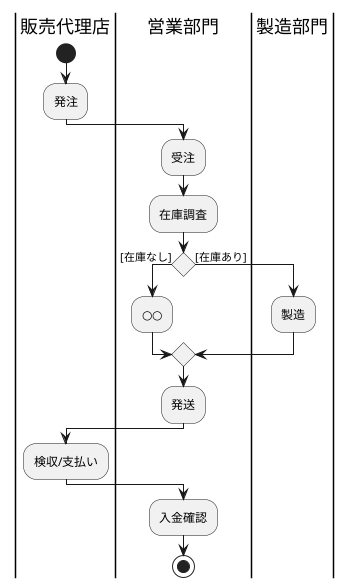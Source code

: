 @startuml 演習7-2
|販売代理店|
|営業部門|
|製造部門|

|販売代理店|
start
:発注;
|営業部門|
:受注;
:在庫調査;
if() is ([在庫なし]) then
    :○○;
    
else([在庫あり])
    |製造部門|
    :製造;
|営業部門|
endif
:発送;
|販売代理店|
:検収/支払い;
|営業部門|
:入金確認;
stop
@enduml